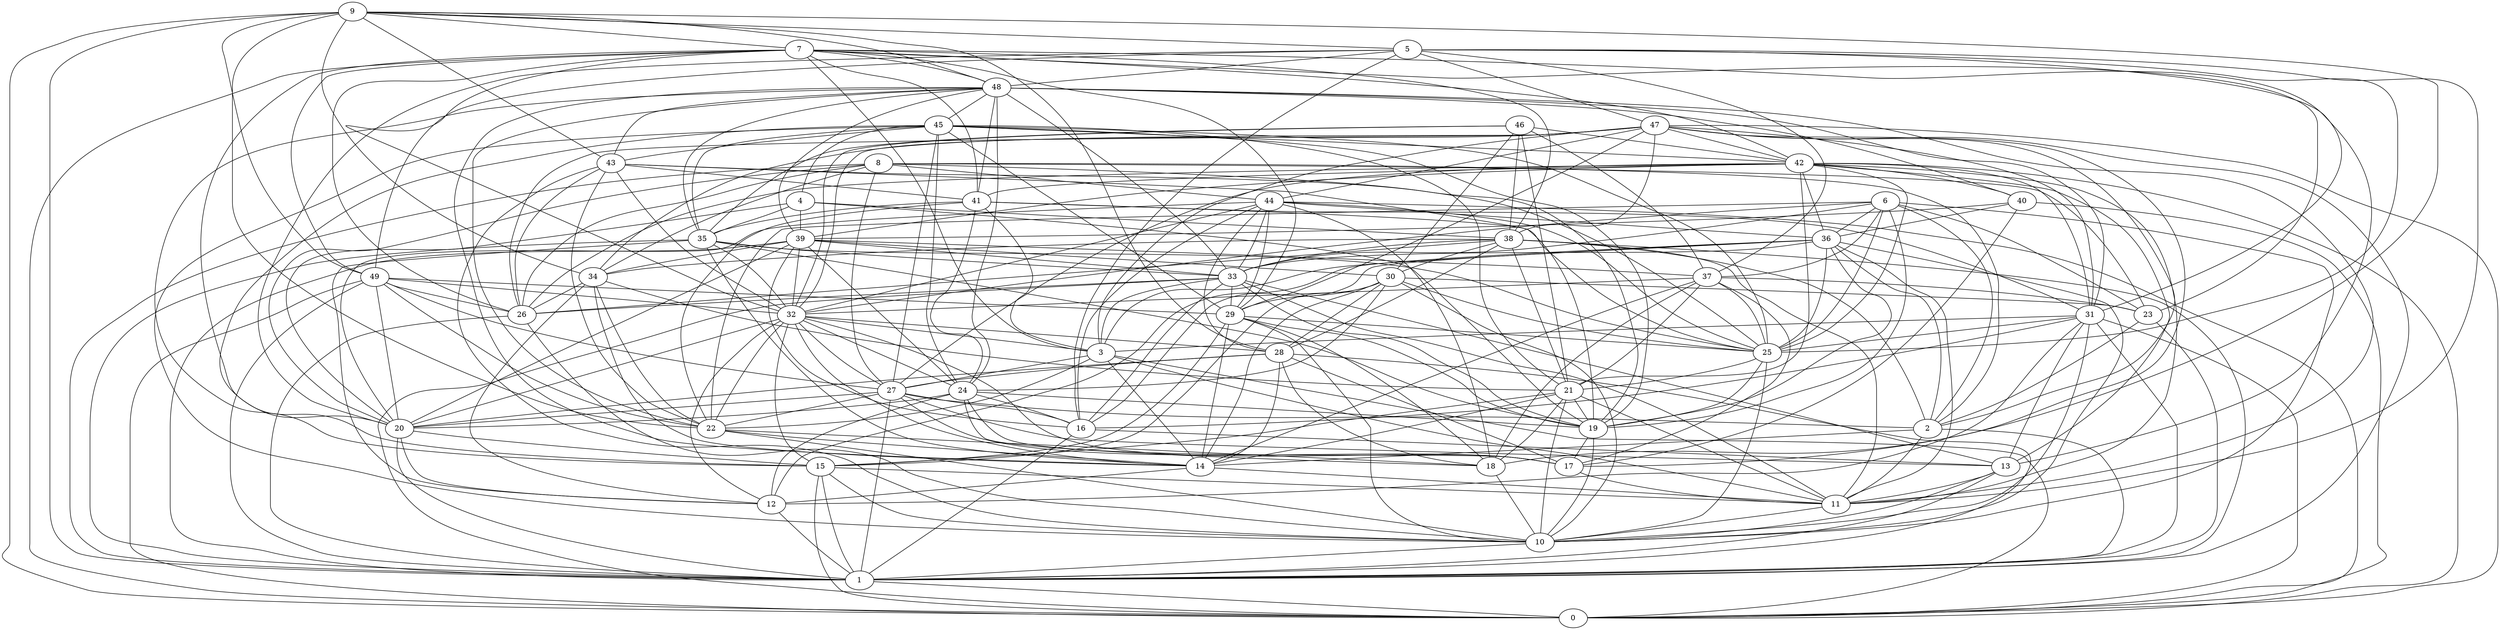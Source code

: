 digraph GG_graph {

subgraph G_graph {
edge [color = black]
"8" -> "26" [dir = none]
"8" -> "23" [dir = none]
"8" -> "34" [dir = none]
"8" -> "20" [dir = none]
"16" -> "13" [dir = none]
"47" -> "29" [dir = none]
"47" -> "0" [dir = none]
"47" -> "17" [dir = none]
"47" -> "44" [dir = none]
"47" -> "38" [dir = none]
"47" -> "2" [dir = none]
"47" -> "34" [dir = none]
"9" -> "1" [dir = none]
"9" -> "0" [dir = none]
"9" -> "7" [dir = none]
"9" -> "34" [dir = none]
"38" -> "34" [dir = none]
"38" -> "21" [dir = none]
"38" -> "2" [dir = none]
"38" -> "26" [dir = none]
"20" -> "15" [dir = none]
"20" -> "1" [dir = none]
"37" -> "23" [dir = none]
"37" -> "18" [dir = none]
"37" -> "25" [dir = none]
"22" -> "10" [dir = none]
"22" -> "14" [dir = none]
"22" -> "18" [dir = none]
"4" -> "38" [dir = none]
"4" -> "20" [dir = none]
"4" -> "35" [dir = none]
"15" -> "10" [dir = none]
"15" -> "1" [dir = none]
"5" -> "48" [dir = none]
"5" -> "16" [dir = none]
"5" -> "47" [dir = none]
"5" -> "49" [dir = none]
"5" -> "37" [dir = none]
"5" -> "11" [dir = none]
"48" -> "39" [dir = none]
"48" -> "33" [dir = none]
"48" -> "24" [dir = none]
"48" -> "11" [dir = none]
"48" -> "22" [dir = none]
"35" -> "12" [dir = none]
"35" -> "19" [dir = none]
"35" -> "32" [dir = none]
"35" -> "14" [dir = none]
"35" -> "25" [dir = none]
"27" -> "17" [dir = none]
"27" -> "1" [dir = none]
"12" -> "1" [dir = none]
"44" -> "32" [dir = none]
"44" -> "36" [dir = none]
"44" -> "16" [dir = none]
"44" -> "0" [dir = none]
"44" -> "29" [dir = none]
"19" -> "10" [dir = none]
"23" -> "1" [dir = none]
"23" -> "2" [dir = none]
"21" -> "15" [dir = none]
"21" -> "14" [dir = none]
"21" -> "19" [dir = none]
"39" -> "37" [dir = none]
"39" -> "1" [dir = none]
"39" -> "32" [dir = none]
"11" -> "10" [dir = none]
"18" -> "10" [dir = none]
"46" -> "30" [dir = none]
"46" -> "38" [dir = none]
"46" -> "32" [dir = none]
"46" -> "35" [dir = none]
"46" -> "37" [dir = none]
"46" -> "21" [dir = none]
"33" -> "11" [dir = none]
"33" -> "29" [dir = none]
"33" -> "0" [dir = none]
"33" -> "16" [dir = none]
"33" -> "13" [dir = none]
"13" -> "11" [dir = none]
"29" -> "14" [dir = none]
"40" -> "0" [dir = none]
"40" -> "39" [dir = none]
"40" -> "17" [dir = none]
"2" -> "11" [dir = none]
"2" -> "1" [dir = none]
"26" -> "1" [dir = none]
"32" -> "20" [dir = none]
"32" -> "27" [dir = none]
"32" -> "17" [dir = none]
"32" -> "15" [dir = none]
"32" -> "3" [dir = none]
"32" -> "12" [dir = none]
"31" -> "10" [dir = none]
"31" -> "0" [dir = none]
"31" -> "1" [dir = none]
"31" -> "25" [dir = none]
"7" -> "49" [dir = none]
"7" -> "38" [dir = none]
"7" -> "42" [dir = none]
"7" -> "0" [dir = none]
"7" -> "23" [dir = none]
"7" -> "26" [dir = none]
"7" -> "32" [dir = none]
"10" -> "1" [dir = none]
"28" -> "17" [dir = none]
"28" -> "1" [dir = none]
"28" -> "18" [dir = none]
"41" -> "35" [dir = none]
"41" -> "24" [dir = none]
"49" -> "0" [dir = none]
"49" -> "32" [dir = none]
"49" -> "27" [dir = none]
"42" -> "25" [dir = none]
"42" -> "31" [dir = none]
"42" -> "41" [dir = none]
"42" -> "11" [dir = none]
"1" -> "0" [dir = none]
"36" -> "33" [dir = none]
"36" -> "16" [dir = none]
"36" -> "19" [dir = none]
"36" -> "3" [dir = none]
"36" -> "10" [dir = none]
"43" -> "25" [dir = none]
"43" -> "26" [dir = none]
"43" -> "19" [dir = none]
"43" -> "32" [dir = none]
"43" -> "41" [dir = none]
"43" -> "22" [dir = none]
"24" -> "18" [dir = none]
"24" -> "17" [dir = none]
"6" -> "33" [dir = none]
"6" -> "36" [dir = none]
"6" -> "23" [dir = none]
"6" -> "25" [dir = none]
"6" -> "10" [dir = none]
"30" -> "14" [dir = none]
"30" -> "10" [dir = none]
"45" -> "27" [dir = none]
"45" -> "21" [dir = none]
"45" -> "24" [dir = none]
"45" -> "29" [dir = none]
"3" -> "14" [dir = none]
"3" -> "11" [dir = none]
"34" -> "26" [dir = none]
"34" -> "22" [dir = none]
"14" -> "12" [dir = none]
"39" -> "30" [dir = none]
"41" -> "31" [dir = none]
"48" -> "31" [dir = none]
"25" -> "21" [dir = none]
"14" -> "11" [dir = none]
"29" -> "15" [dir = none]
"44" -> "25" [dir = none]
"38" -> "11" [dir = none]
"48" -> "15" [dir = none]
"15" -> "11" [dir = none]
"7" -> "3" [dir = none]
"37" -> "21" [dir = none]
"37" -> "17" [dir = none]
"39" -> "16" [dir = none]
"31" -> "13" [dir = none]
"28" -> "14" [dir = none]
"9" -> "48" [dir = none]
"30" -> "15" [dir = none]
"39" -> "33" [dir = none]
"8" -> "1" [dir = none]
"9" -> "43" [dir = none]
"6" -> "22" [dir = none]
"29" -> "18" [dir = none]
"4" -> "19" [dir = none]
"38" -> "1" [dir = none]
"24" -> "20" [dir = none]
"49" -> "26" [dir = none]
"30" -> "24" [dir = none]
"20" -> "12" [dir = none]
"38" -> "33" [dir = none]
"4" -> "39" [dir = none]
"45" -> "19" [dir = none]
"47" -> "1" [dir = none]
"43" -> "10" [dir = none]
"45" -> "35" [dir = none]
"48" -> "43" [dir = none]
"13" -> "10" [dir = none]
"9" -> "28" [dir = none]
"45" -> "25" [dir = none]
"3" -> "22" [dir = none]
"33" -> "19" [dir = none]
"27" -> "13" [dir = none]
"36" -> "25" [dir = none]
"36" -> "2" [dir = none]
"30" -> "29" [dir = none]
"35" -> "33" [dir = none]
"8" -> "27" [dir = none]
"42" -> "0" [dir = none]
"34" -> "14" [dir = none]
"47" -> "31" [dir = none]
"48" -> "40" [dir = none]
"45" -> "4" [dir = none]
"6" -> "32" [dir = none]
"27" -> "22" [dir = none]
"27" -> "20" [dir = none]
"30" -> "23" [dir = none]
"42" -> "36" [dir = none]
"44" -> "28" [dir = none]
"49" -> "20" [dir = none]
"6" -> "19" [dir = none]
"48" -> "35" [dir = none]
"34" -> "21" [dir = none]
"39" -> "20" [dir = none]
"31" -> "12" [dir = none]
"36" -> "12" [dir = none]
"9" -> "18" [dir = none]
"44" -> "20" [dir = none]
"8" -> "2" [dir = none]
"13" -> "1" [dir = none]
"35" -> "1" [dir = none]
"24" -> "16" [dir = none]
"47" -> "26" [dir = none]
"38" -> "30" [dir = none]
"42" -> "27" [dir = none]
"30" -> "25" [dir = none]
"6" -> "37" [dir = none]
"34" -> "12" [dir = none]
"47" -> "42" [dir = none]
"41" -> "22" [dir = none]
"21" -> "10" [dir = none]
"32" -> "28" [dir = none]
"45" -> "42" [dir = none]
"25" -> "19" [dir = none]
"7" -> "13" [dir = none]
"9" -> "49" [dir = none]
"16" -> "1" [dir = none]
"7" -> "20" [dir = none]
"8" -> "19" [dir = none]
"33" -> "3" [dir = none]
"29" -> "25" [dir = none]
"2" -> "14" [dir = none]
"47" -> "3" [dir = none]
"28" -> "27" [dir = none]
"44" -> "33" [dir = none]
"5" -> "20" [dir = none]
"17" -> "11" [dir = none]
"32" -> "24" [dir = none]
"39" -> "34" [dir = none]
"42" -> "39" [dir = none]
"19" -> "17" [dir = none]
"8" -> "44" [dir = none]
"45" -> "43" [dir = none]
"7" -> "29" [dir = none]
"5" -> "31" [dir = none]
"37" -> "32" [dir = none]
"31" -> "3" [dir = none]
"15" -> "0" [dir = none]
"42" -> "26" [dir = none]
"9" -> "5" [dir = none]
"40" -> "36" [dir = none]
"28" -> "20" [dir = none]
"30" -> "28" [dir = none]
"44" -> "18" [dir = none]
"27" -> "2" [dir = none]
"3" -> "27" [dir = none]
"7" -> "41" [dir = none]
"21" -> "18" [dir = none]
"42" -> "21" [dir = none]
"41" -> "25" [dir = none]
"26" -> "10" [dir = none]
"21" -> "11" [dir = none]
"32" -> "14" [dir = none]
"38" -> "28" [dir = none]
"6" -> "2" [dir = none]
"33" -> "26" [dir = none]
"48" -> "14" [dir = none]
"29" -> "19" [dir = none]
"24" -> "19" [dir = none]
"48" -> "45" [dir = none]
"39" -> "24" [dir = none]
"49" -> "1" [dir = none]
"27" -> "16" [dir = none]
"7" -> "48" [dir = none]
"41" -> "3" [dir = none]
"49" -> "22" [dir = none]
"31" -> "16" [dir = none]
"42" -> "13" [dir = none]
"5" -> "25" [dir = none]
"42" -> "40" [dir = none]
"3" -> "0" [dir = none]
"32" -> "22" [dir = none]
"9" -> "22" [dir = none]
"45" -> "10" [dir = none]
"49" -> "29" [dir = none]
"29" -> "10" [dir = none]
"47" -> "32" [dir = none]
"48" -> "41" [dir = none]
"45" -> "15" [dir = none]
"36" -> "11" [dir = none]
"24" -> "12" [dir = none]
"46" -> "42" [dir = none]
"37" -> "14" [dir = none]
"25" -> "10" [dir = none]
}

}
